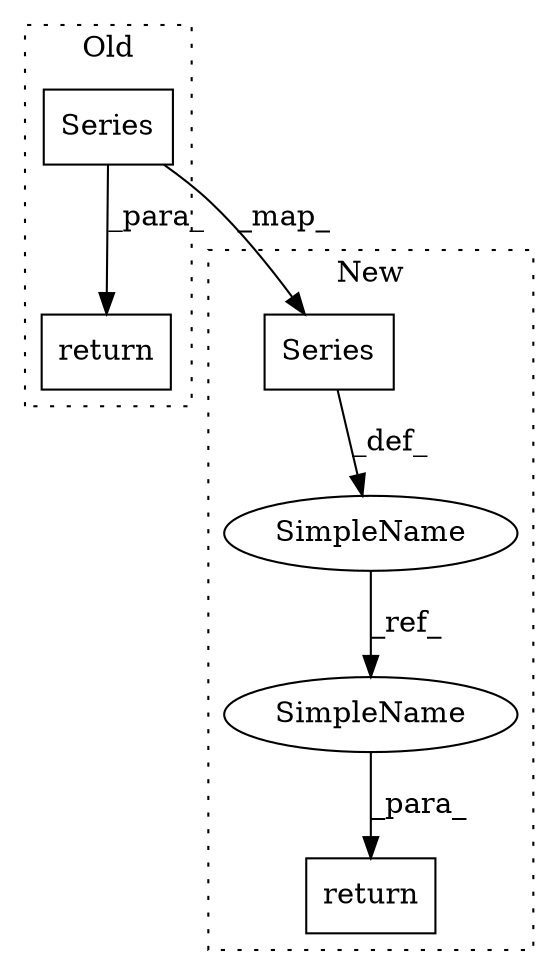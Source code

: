 digraph G {
subgraph cluster0 {
1 [label="Series" a="32" s="10701,10778" l="7,1" shape="box"];
5 [label="return" a="41" s="10687" l="7" shape="box"];
label = "Old";
style="dotted";
}
subgraph cluster1 {
2 [label="Series" a="32" s="11576,11653" l="7,1" shape="box"];
3 [label="SimpleName" a="42" s="11562" l="6" shape="ellipse"];
4 [label="return" a="41" s="11706" l="7" shape="box"];
6 [label="SimpleName" a="42" s="11713" l="6" shape="ellipse"];
label = "New";
style="dotted";
}
1 -> 5 [label="_para_"];
1 -> 2 [label="_map_"];
2 -> 3 [label="_def_"];
3 -> 6 [label="_ref_"];
6 -> 4 [label="_para_"];
}